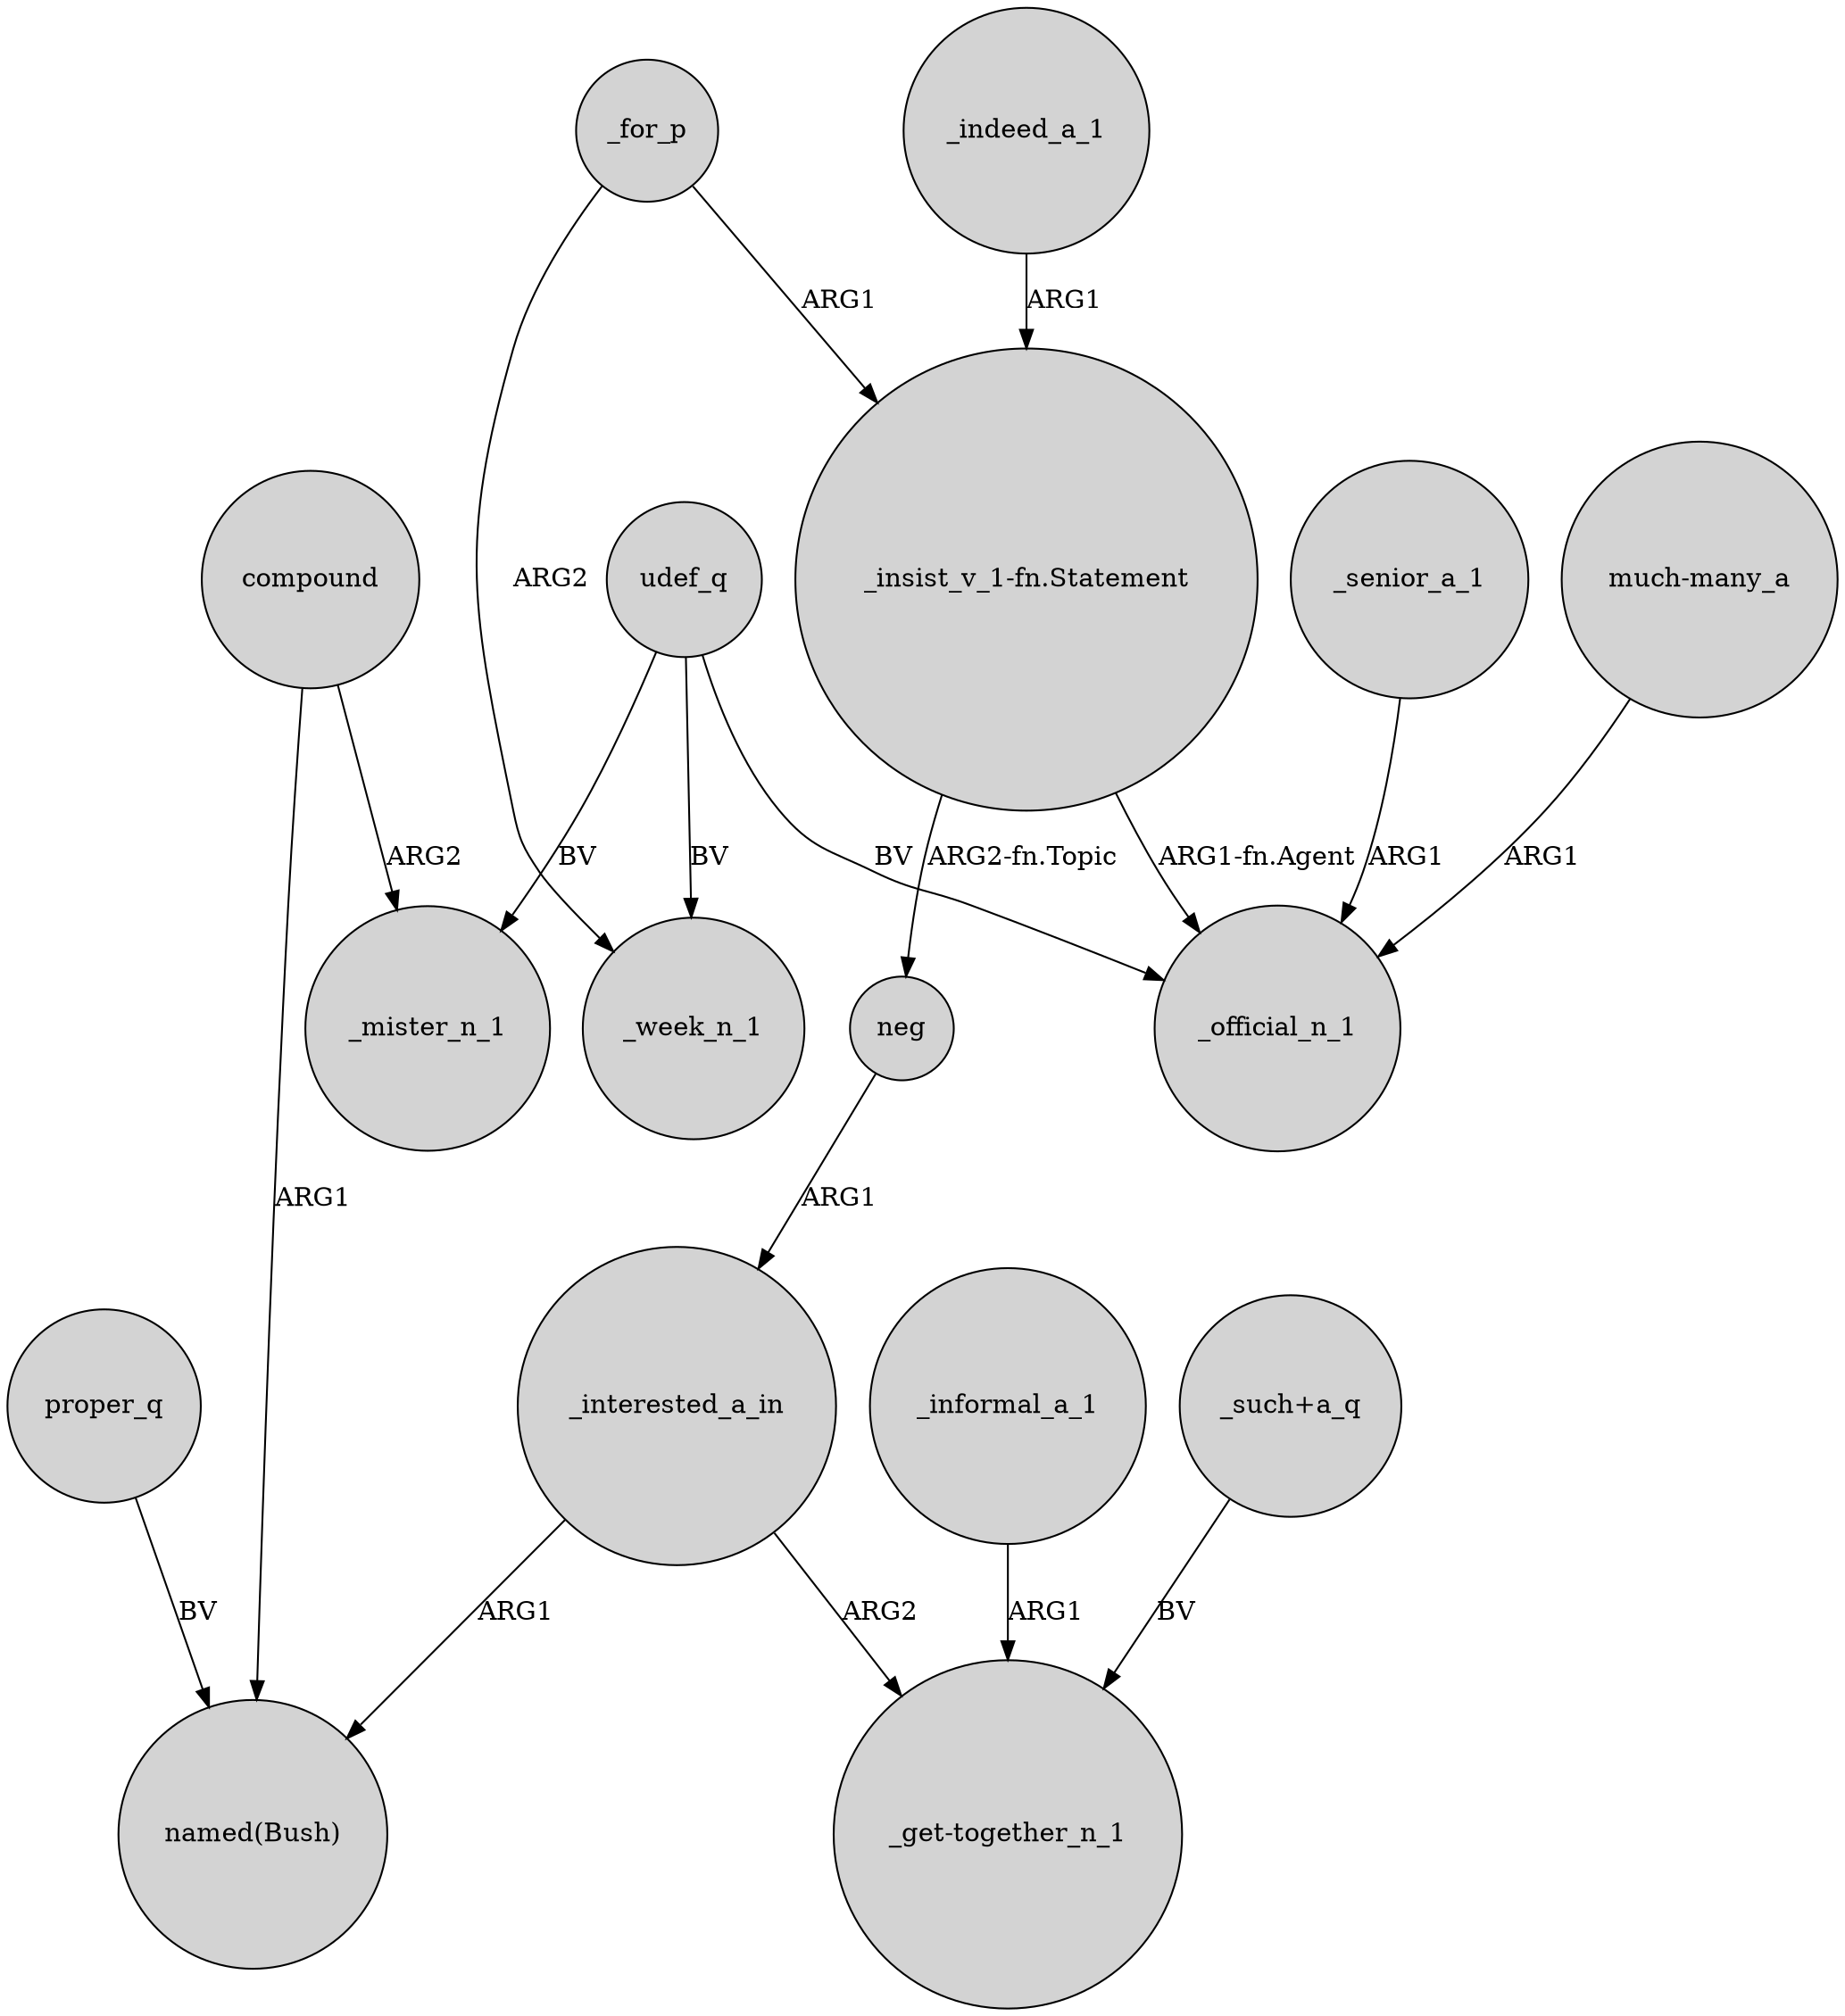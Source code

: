 digraph {
	node [shape=circle style=filled]
	udef_q -> _mister_n_1 [label=BV]
	_interested_a_in -> "_get-together_n_1" [label=ARG2]
	compound -> "named(Bush)" [label=ARG1]
	"much-many_a" -> _official_n_1 [label=ARG1]
	udef_q -> _official_n_1 [label=BV]
	_for_p -> _week_n_1 [label=ARG2]
	udef_q -> _week_n_1 [label=BV]
	"_insist_v_1-fn.Statement" -> neg [label="ARG2-fn.Topic"]
	compound -> _mister_n_1 [label=ARG2]
	neg -> _interested_a_in [label=ARG1]
	_informal_a_1 -> "_get-together_n_1" [label=ARG1]
	"_such+a_q" -> "_get-together_n_1" [label=BV]
	_indeed_a_1 -> "_insist_v_1-fn.Statement" [label=ARG1]
	proper_q -> "named(Bush)" [label=BV]
	_interested_a_in -> "named(Bush)" [label=ARG1]
	"_insist_v_1-fn.Statement" -> _official_n_1 [label="ARG1-fn.Agent"]
	_for_p -> "_insist_v_1-fn.Statement" [label=ARG1]
	_senior_a_1 -> _official_n_1 [label=ARG1]
}
